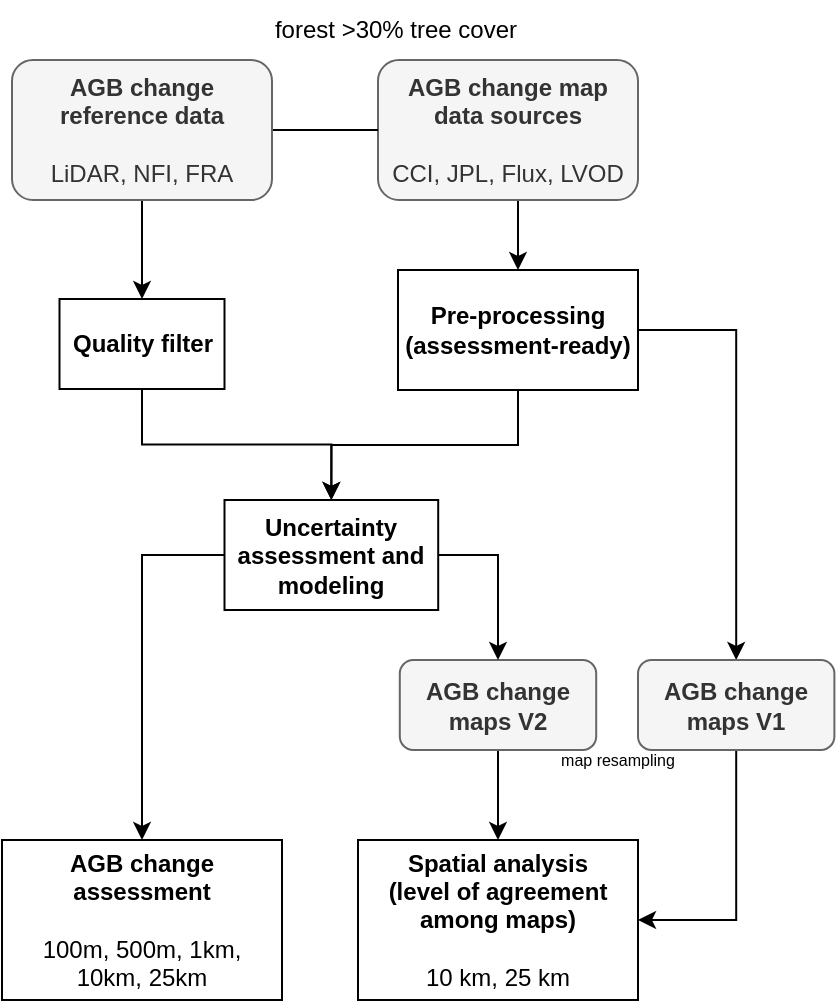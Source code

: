 <mxfile version="17.1.3" type="github">
  <diagram id="7Rsvs0vOTl0MpOckWxuK" name="Page-1">
    <mxGraphModel dx="1422" dy="1872" grid="1" gridSize="10" guides="1" tooltips="1" connect="1" arrows="1" fold="1" page="1" pageScale="1" pageWidth="850" pageHeight="1100" math="0" shadow="0">
      <root>
        <mxCell id="0" />
        <mxCell id="1" parent="0" />
        <mxCell id="u8DO1T8vF4OuRP5lVbpe-8" style="edgeStyle=orthogonalEdgeStyle;rounded=0;orthogonalLoop=1;jettySize=auto;html=1;exitX=0.5;exitY=1;exitDx=0;exitDy=0;entryX=0.5;entryY=0;entryDx=0;entryDy=0;" parent="1" source="egnwOjGB7XM8ltA7sBcv-2" target="u8DO1T8vF4OuRP5lVbpe-7" edge="1">
          <mxGeometry relative="1" as="geometry" />
        </mxCell>
        <mxCell id="egnwOjGB7XM8ltA7sBcv-2" value="&lt;b&gt;AGB change map data sources&lt;br&gt;&lt;/b&gt;&lt;br&gt;CCI, JPL, Flux, LVOD&lt;span style=&quot;font-family: &amp;#34;helvetica&amp;#34;&quot;&gt;&lt;br&gt;&lt;/span&gt;" style="rounded=1;whiteSpace=wrap;html=1;fillColor=#f5f5f5;fontColor=#333333;strokeColor=#666666;" parent="1" vertex="1">
          <mxGeometry x="490" y="-850" width="130" height="70" as="geometry" />
        </mxCell>
        <mxCell id="qmrPu2JnlZS7jxLn3xei-4" style="edgeStyle=orthogonalEdgeStyle;rounded=0;orthogonalLoop=1;jettySize=auto;html=1;exitX=0.5;exitY=1;exitDx=0;exitDy=0;entryX=0.5;entryY=0;entryDx=0;entryDy=0;" edge="1" parent="1" source="egnwOjGB7XM8ltA7sBcv-6" target="JLodIQpM55jaAIh9ppAy-1">
          <mxGeometry relative="1" as="geometry" />
        </mxCell>
        <mxCell id="egnwOjGB7XM8ltA7sBcv-6" value="&lt;b&gt;AGB change maps V2&lt;br&gt;&lt;/b&gt;" style="rounded=1;whiteSpace=wrap;html=1;fillColor=#f5f5f5;strokeColor=#666666;fontColor=#333333;" parent="1" vertex="1">
          <mxGeometry x="500.9" y="-550" width="98.2" height="45" as="geometry" />
        </mxCell>
        <mxCell id="Th_g6OGHJ8AeCVoWn9Yl-1" value="&lt;b&gt;AGB change assessment&lt;/b&gt;&lt;br&gt;&lt;br&gt;100m, 500m, 1km, &lt;br&gt;10km, 25km" style="rounded=0;whiteSpace=wrap;html=1;" parent="1" vertex="1">
          <mxGeometry x="302" y="-460" width="140" height="80" as="geometry" />
        </mxCell>
        <mxCell id="ppWgcIUpzZdJKE9_4pGy-1" value="forest &amp;gt;30% tree cover" style="text;html=1;strokeColor=none;fillColor=none;align=center;verticalAlign=middle;whiteSpace=wrap;rounded=0;" parent="1" vertex="1">
          <mxGeometry x="400" y="-880" width="197.5" height="30" as="geometry" />
        </mxCell>
        <mxCell id="JLodIQpM55jaAIh9ppAy-1" value="&lt;b&gt;Spatial analysis &lt;br&gt;(level of agreement among maps)&lt;br&gt;&lt;/b&gt;&lt;br&gt;10 km, 25 km" style="rounded=0;whiteSpace=wrap;html=1;" parent="1" vertex="1">
          <mxGeometry x="480" y="-460" width="140" height="80" as="geometry" />
        </mxCell>
        <mxCell id="1FyzoZYISyW6Tx04IFL2-8" style="edgeStyle=orthogonalEdgeStyle;rounded=0;orthogonalLoop=1;jettySize=auto;html=1;exitX=1;exitY=0.5;exitDx=0;exitDy=0;entryX=0;entryY=0.5;entryDx=0;entryDy=0;endArrow=none;endFill=0;" parent="1" source="jS2ryzKoB4n19PCzrcQI-1" target="egnwOjGB7XM8ltA7sBcv-2" edge="1">
          <mxGeometry relative="1" as="geometry" />
        </mxCell>
        <mxCell id="u8DO1T8vF4OuRP5lVbpe-2" style="edgeStyle=orthogonalEdgeStyle;rounded=0;orthogonalLoop=1;jettySize=auto;html=1;exitX=0.5;exitY=1;exitDx=0;exitDy=0;entryX=0.5;entryY=0;entryDx=0;entryDy=0;" parent="1" source="jS2ryzKoB4n19PCzrcQI-1" target="u8DO1T8vF4OuRP5lVbpe-1" edge="1">
          <mxGeometry relative="1" as="geometry" />
        </mxCell>
        <mxCell id="jS2ryzKoB4n19PCzrcQI-1" value="&lt;b style=&quot;font-family: &amp;#34;helvetica&amp;#34;&quot;&gt;AGB change reference data&lt;/b&gt;&lt;br style=&quot;font-family: &amp;#34;helvetica&amp;#34;&quot;&gt;&lt;br style=&quot;font-family: &amp;#34;helvetica&amp;#34;&quot;&gt;&lt;span style=&quot;font-family: &amp;#34;helvetica&amp;#34;&quot;&gt;LiDAR, NFI, FRA&lt;/span&gt;" style="rounded=1;whiteSpace=wrap;html=1;shadow=0;glass=0;sketch=0;fillColor=#f5f5f5;fontColor=#333333;strokeColor=#666666;" parent="1" vertex="1">
          <mxGeometry x="307" y="-850" width="130" height="70" as="geometry" />
        </mxCell>
        <mxCell id="qmrPu2JnlZS7jxLn3xei-2" style="edgeStyle=orthogonalEdgeStyle;rounded=0;orthogonalLoop=1;jettySize=auto;html=1;exitX=1;exitY=0.5;exitDx=0;exitDy=0;entryX=0.5;entryY=0;entryDx=0;entryDy=0;" edge="1" parent="1" source="M0abBbCf507AWeJDyTVW-1" target="egnwOjGB7XM8ltA7sBcv-6">
          <mxGeometry relative="1" as="geometry" />
        </mxCell>
        <mxCell id="qmrPu2JnlZS7jxLn3xei-7" style="edgeStyle=orthogonalEdgeStyle;rounded=0;orthogonalLoop=1;jettySize=auto;html=1;exitX=0;exitY=0.5;exitDx=0;exitDy=0;entryX=0.5;entryY=0;entryDx=0;entryDy=0;" edge="1" parent="1" source="M0abBbCf507AWeJDyTVW-1" target="Th_g6OGHJ8AeCVoWn9Yl-1">
          <mxGeometry relative="1" as="geometry" />
        </mxCell>
        <mxCell id="M0abBbCf507AWeJDyTVW-1" value="&lt;b&gt;Uncertainty assessment and modeling&lt;/b&gt;" style="rounded=0;whiteSpace=wrap;html=1;" parent="1" vertex="1">
          <mxGeometry x="413.25" y="-630" width="106.85" height="55" as="geometry" />
        </mxCell>
        <mxCell id="u8DO1T8vF4OuRP5lVbpe-3" style="edgeStyle=orthogonalEdgeStyle;rounded=0;orthogonalLoop=1;jettySize=auto;html=1;exitX=0.5;exitY=1;exitDx=0;exitDy=0;entryX=0.5;entryY=0;entryDx=0;entryDy=0;" parent="1" source="u8DO1T8vF4OuRP5lVbpe-1" target="M0abBbCf507AWeJDyTVW-1" edge="1">
          <mxGeometry relative="1" as="geometry" />
        </mxCell>
        <mxCell id="u8DO1T8vF4OuRP5lVbpe-1" value="&lt;b&gt;Quality filter&lt;/b&gt;" style="rounded=0;whiteSpace=wrap;html=1;" parent="1" vertex="1">
          <mxGeometry x="330.75" y="-730.5" width="82.5" height="45" as="geometry" />
        </mxCell>
        <mxCell id="qmrPu2JnlZS7jxLn3xei-1" style="edgeStyle=orthogonalEdgeStyle;rounded=0;orthogonalLoop=1;jettySize=auto;html=1;exitX=0.5;exitY=1;exitDx=0;exitDy=0;entryX=0.5;entryY=0;entryDx=0;entryDy=0;" edge="1" parent="1" source="u8DO1T8vF4OuRP5lVbpe-7" target="M0abBbCf507AWeJDyTVW-1">
          <mxGeometry relative="1" as="geometry" />
        </mxCell>
        <mxCell id="qmrPu2JnlZS7jxLn3xei-6" style="edgeStyle=orthogonalEdgeStyle;rounded=0;orthogonalLoop=1;jettySize=auto;html=1;exitX=1;exitY=0.5;exitDx=0;exitDy=0;entryX=0.5;entryY=0;entryDx=0;entryDy=0;" edge="1" parent="1" source="u8DO1T8vF4OuRP5lVbpe-7" target="u8DO1T8vF4OuRP5lVbpe-11">
          <mxGeometry relative="1" as="geometry" />
        </mxCell>
        <mxCell id="u8DO1T8vF4OuRP5lVbpe-7" value="&lt;b&gt;Pre-processing (assessment-ready)&lt;/b&gt;" style="rounded=0;whiteSpace=wrap;html=1;" parent="1" vertex="1">
          <mxGeometry x="500" y="-745" width="120" height="60" as="geometry" />
        </mxCell>
        <mxCell id="qmrPu2JnlZS7jxLn3xei-5" style="edgeStyle=orthogonalEdgeStyle;rounded=0;orthogonalLoop=1;jettySize=auto;html=1;exitX=0.5;exitY=1;exitDx=0;exitDy=0;entryX=1;entryY=0.5;entryDx=0;entryDy=0;" edge="1" parent="1" source="u8DO1T8vF4OuRP5lVbpe-11" target="JLodIQpM55jaAIh9ppAy-1">
          <mxGeometry relative="1" as="geometry" />
        </mxCell>
        <mxCell id="u8DO1T8vF4OuRP5lVbpe-11" value="&lt;b&gt;AGB change maps V1&lt;br&gt;&lt;/b&gt;" style="rounded=1;whiteSpace=wrap;html=1;fillColor=#f5f5f5;strokeColor=#666666;fontColor=#333333;" parent="1" vertex="1">
          <mxGeometry x="620" y="-550" width="98.2" height="45" as="geometry" />
        </mxCell>
        <mxCell id="u8DO1T8vF4OuRP5lVbpe-21" value="map resampling" style="text;html=1;strokeColor=none;fillColor=none;align=center;verticalAlign=middle;whiteSpace=wrap;rounded=0;fontSize=8;" parent="1" vertex="1">
          <mxGeometry x="550" y="-500" width="120" as="geometry" />
        </mxCell>
      </root>
    </mxGraphModel>
  </diagram>
</mxfile>
